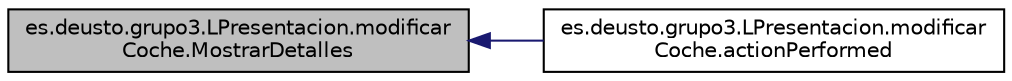 digraph "es.deusto.grupo3.LPresentacion.modificarCoche.MostrarDetalles"
{
  edge [fontname="Helvetica",fontsize="10",labelfontname="Helvetica",labelfontsize="10"];
  node [fontname="Helvetica",fontsize="10",shape=record];
  rankdir="LR";
  Node30 [label="es.deusto.grupo3.LPresentacion.modificar\lCoche.MostrarDetalles",height=0.2,width=0.4,color="black", fillcolor="grey75", style="filled", fontcolor="black"];
  Node30 -> Node31 [dir="back",color="midnightblue",fontsize="10",style="solid",fontname="Helvetica"];
  Node31 [label="es.deusto.grupo3.LPresentacion.modificar\lCoche.actionPerformed",height=0.2,width=0.4,color="black", fillcolor="white", style="filled",URL="$classes_1_1deusto_1_1grupo3_1_1_l_presentacion_1_1modificar_coche.html#a3134e1d426dd1f3fce5c3b82cede3270"];
}
